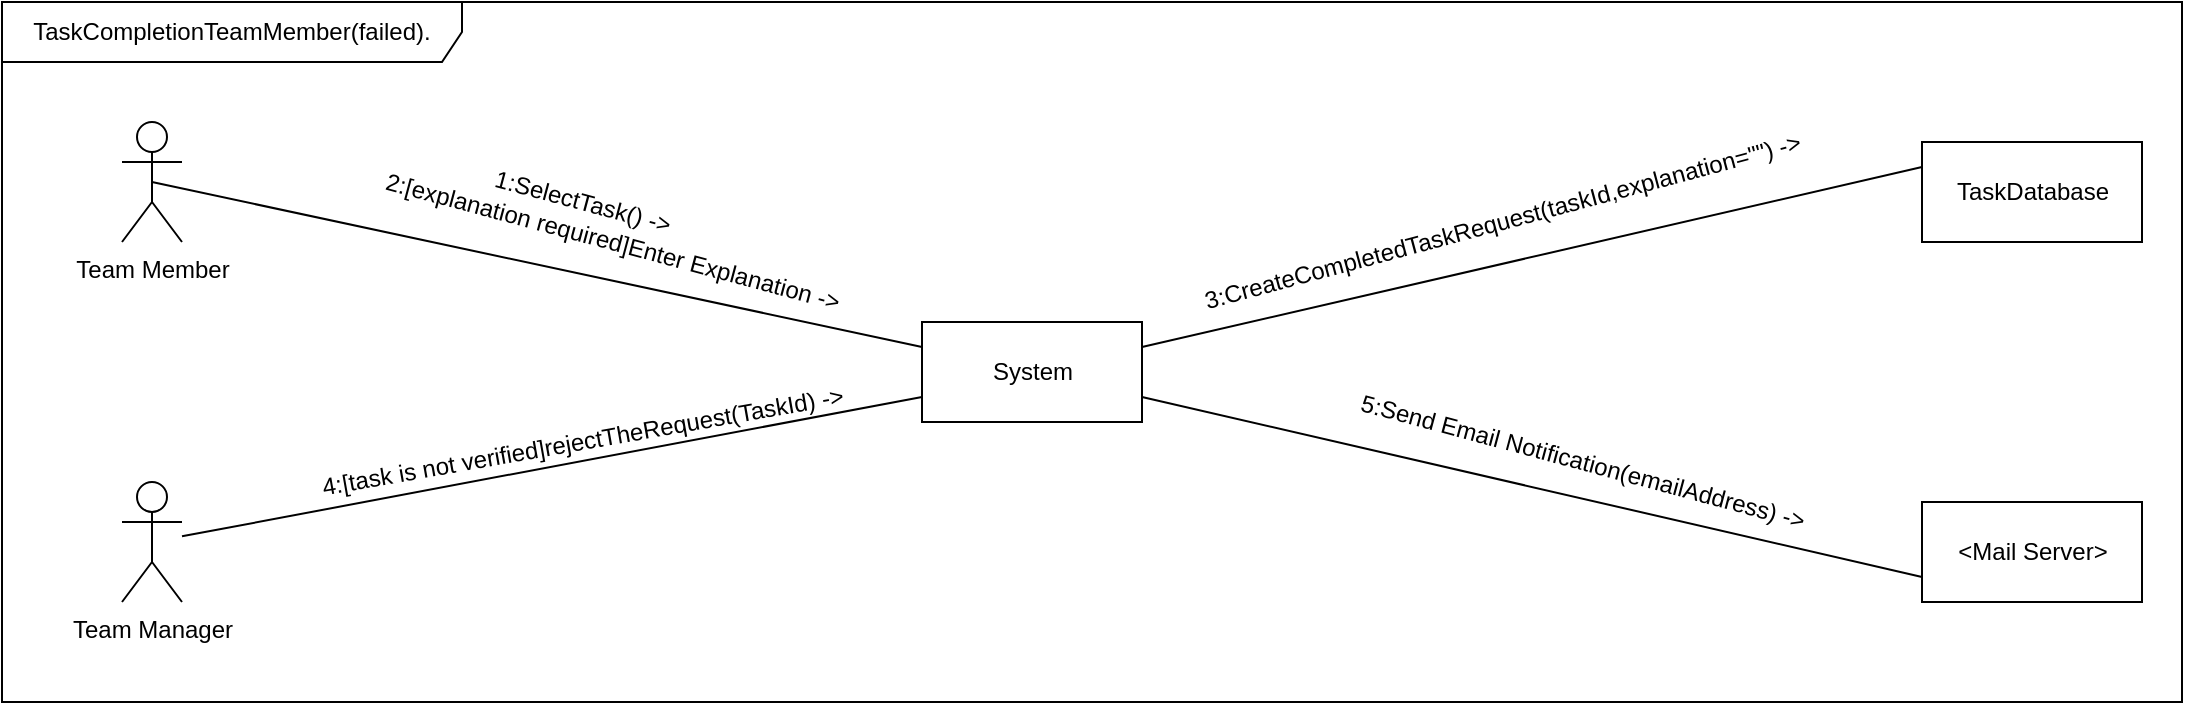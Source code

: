 <mxfile version="14.8.0" type="device"><diagram id="ipWk8ZdGyTH_jzifcMY0" name="Page-1"><mxGraphModel dx="11231" dy="689" grid="1" gridSize="10" guides="1" tooltips="1" connect="1" arrows="1" fold="1" page="1" pageScale="1" pageWidth="10000" pageHeight="10000" math="0" shadow="0"><root><mxCell id="0"/><mxCell id="1" parent="0"/><mxCell id="rgoLcIS4WPqzPtgSTArZ-1" value="Team Member" style="shape=umlActor;verticalLabelPosition=bottom;verticalAlign=top;html=1;outlineConnect=0;" parent="1" vertex="1"><mxGeometry x="-70" y="70" width="30" height="60" as="geometry"/></mxCell><mxCell id="rgoLcIS4WPqzPtgSTArZ-4" value="Team Manager&lt;br&gt;" style="shape=umlActor;verticalLabelPosition=bottom;verticalAlign=top;html=1;outlineConnect=0;" parent="1" vertex="1"><mxGeometry x="-70" y="250" width="30" height="60" as="geometry"/></mxCell><mxCell id="rgoLcIS4WPqzPtgSTArZ-5" value="System&lt;br&gt;" style="html=1;" parent="1" vertex="1"><mxGeometry x="330" y="170" width="110" height="50" as="geometry"/></mxCell><mxCell id="rgoLcIS4WPqzPtgSTArZ-6" value="&amp;lt;Mail Server&amp;gt;" style="html=1;" parent="1" vertex="1"><mxGeometry x="830" y="260" width="110" height="50" as="geometry"/></mxCell><mxCell id="rgoLcIS4WPqzPtgSTArZ-7" value="TaskDatabase" style="html=1;" parent="1" vertex="1"><mxGeometry x="830" y="80" width="110" height="50" as="geometry"/></mxCell><mxCell id="rgoLcIS4WPqzPtgSTArZ-9" value="" style="endArrow=none;html=1;entryX=0;entryY=0.25;entryDx=0;entryDy=0;exitX=1;exitY=0.25;exitDx=0;exitDy=0;endFill=0;" parent="1" source="rgoLcIS4WPqzPtgSTArZ-5" target="rgoLcIS4WPqzPtgSTArZ-7" edge="1"><mxGeometry width="50" height="50" relative="1" as="geometry"><mxPoint x="410" y="270" as="sourcePoint"/><mxPoint x="460" y="220" as="targetPoint"/></mxGeometry></mxCell><mxCell id="rgoLcIS4WPqzPtgSTArZ-10" value="" style="endArrow=none;html=1;entryX=0;entryY=0.75;entryDx=0;entryDy=0;exitX=1;exitY=0.75;exitDx=0;exitDy=0;endFill=0;" parent="1" source="rgoLcIS4WPqzPtgSTArZ-5" target="rgoLcIS4WPqzPtgSTArZ-6" edge="1"><mxGeometry width="50" height="50" relative="1" as="geometry"><mxPoint x="500" y="260" as="sourcePoint"/><mxPoint x="550" y="210" as="targetPoint"/></mxGeometry></mxCell><mxCell id="rgoLcIS4WPqzPtgSTArZ-11" value="" style="endArrow=none;html=1;entryX=0;entryY=0.25;entryDx=0;entryDy=0;exitX=0.5;exitY=0.5;exitDx=0;exitDy=0;exitPerimeter=0;endFill=0;" parent="1" source="rgoLcIS4WPqzPtgSTArZ-1" target="rgoLcIS4WPqzPtgSTArZ-5" edge="1"><mxGeometry width="50" height="50" relative="1" as="geometry"><mxPoint x="150" y="130" as="sourcePoint"/><mxPoint x="200" y="80" as="targetPoint"/></mxGeometry></mxCell><mxCell id="rgoLcIS4WPqzPtgSTArZ-12" value="" style="endArrow=none;html=1;entryX=0;entryY=0.75;entryDx=0;entryDy=0;endFill=0;" parent="1" source="rgoLcIS4WPqzPtgSTArZ-4" target="rgoLcIS4WPqzPtgSTArZ-5" edge="1"><mxGeometry width="50" height="50" relative="1" as="geometry"><mxPoint x="180" y="300" as="sourcePoint"/><mxPoint x="230" y="250" as="targetPoint"/></mxGeometry></mxCell><mxCell id="rgoLcIS4WPqzPtgSTArZ-13" value="1:SelectTask() -&amp;gt;" style="text;html=1;align=center;verticalAlign=middle;resizable=0;points=[];autosize=1;strokeColor=none;rotation=15;" parent="1" vertex="1"><mxGeometry x="105" y="100" width="110" height="20" as="geometry"/></mxCell><mxCell id="rgoLcIS4WPqzPtgSTArZ-14" value="2:[explanation required]Enter Explanation -&amp;gt;" style="text;html=1;align=center;verticalAlign=middle;resizable=0;points=[];autosize=1;strokeColor=none;rotation=15;" parent="1" vertex="1"><mxGeometry x="50" y="120" width="250" height="20" as="geometry"/></mxCell><mxCell id="rgoLcIS4WPqzPtgSTArZ-15" value="3:CreateCompletedTaskRequest(taskId,explanation=&quot;&quot;) -&amp;gt;" style="text;html=1;align=center;verticalAlign=middle;resizable=0;points=[];autosize=1;strokeColor=none;rotation=-15;" parent="1" vertex="1"><mxGeometry x="460" y="110" width="320" height="20" as="geometry"/></mxCell><mxCell id="rgoLcIS4WPqzPtgSTArZ-16" value="4:[task is not verified]rejectTheRequest(TaskId) -&amp;gt;" style="text;html=1;align=center;verticalAlign=middle;resizable=0;points=[];autosize=1;strokeColor=none;rotation=-10;" parent="1" vertex="1"><mxGeometry x="20" y="220" width="280" height="20" as="geometry"/></mxCell><mxCell id="rgoLcIS4WPqzPtgSTArZ-17" value="5:Send Email Notification(emailAddress) -&amp;gt;" style="text;html=1;align=center;verticalAlign=middle;resizable=0;points=[];autosize=1;strokeColor=none;rotation=15;" parent="1" vertex="1"><mxGeometry x="540" y="230" width="240" height="20" as="geometry"/></mxCell><mxCell id="MAgEqv2MrkRWJH5IkBL9-1" value="TaskCompletionTeamMember(failed)." style="shape=umlFrame;whiteSpace=wrap;html=1;width=230;height=30;" vertex="1" parent="1"><mxGeometry x="-130" y="10" width="1090" height="350" as="geometry"/></mxCell></root></mxGraphModel></diagram></mxfile>